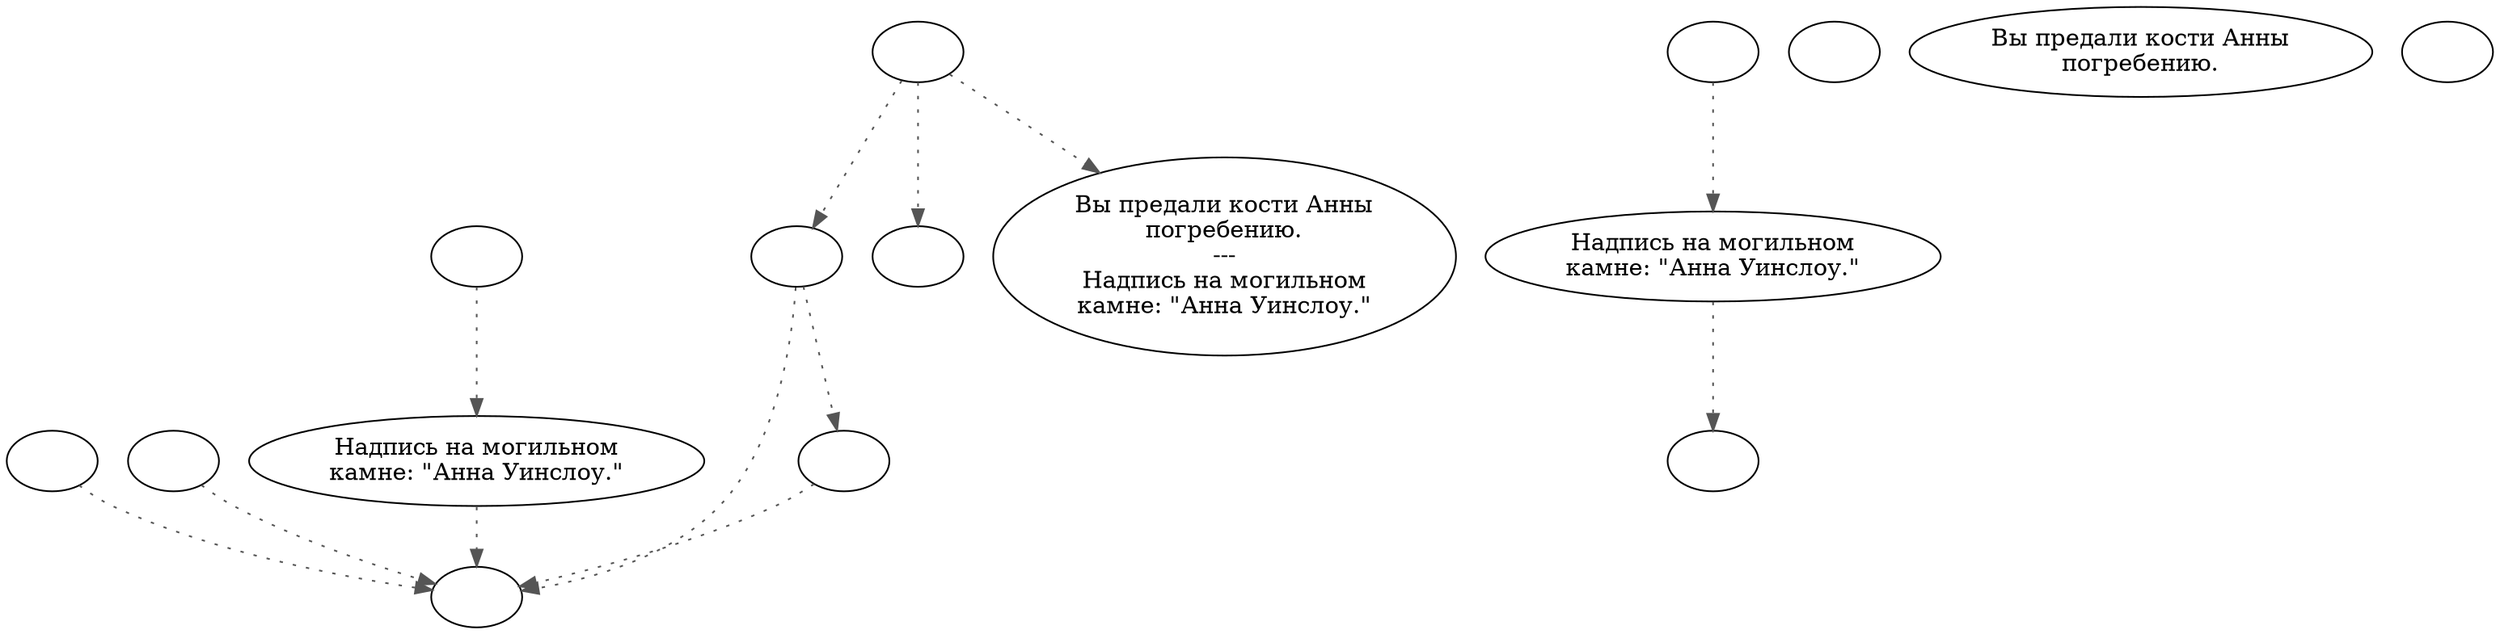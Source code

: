 digraph diAnnGrv {
  "def_use_obj_on_p_proc" [style=filled       fillcolor="#FFFFFF"       color="#000000"]
  "def_use_obj_on_p_proc" -> "Explode_Grave" [style=dotted color="#555555"]
  "def_use_obj_on_p_proc" -> "Set_Trap" [style=dotted color="#555555"]
  "def_use_obj_on_p_proc" [label=""]
  "pre_use_obj_on_p_proc" [style=filled       fillcolor="#FFFFFF"       color="#000000"]
  "pre_use_obj_on_p_proc" [label=""]
  "post_use_obj_on_p_proc" [style=filled       fillcolor="#FFFFFF"       color="#000000"]
  "post_use_obj_on_p_proc" [label="Вы предали кости Анны\nпогребению.\n---\nНадпись на могильном\nкамне: \"Анна Уинслоу.\""]
  "grave_description_proc" [style=filled       fillcolor="#FFFFFF"       color="#000000"]
  "grave_description_proc" -> "def_description_p_proc" [style=dotted color="#555555"]
  "grave_description_proc" [label="Надпись на могильном\nкамне: \"Анна Уинслоу.\""]
  "use_obj_on_p_proc" [style=filled       fillcolor="#FFFFFF"       color="#000000"]
  "use_obj_on_p_proc" -> "pre_use_obj_on_p_proc" [style=dotted color="#555555"]
  "use_obj_on_p_proc" -> "def_use_obj_on_p_proc" [style=dotted color="#555555"]
  "use_obj_on_p_proc" -> "post_use_obj_on_p_proc" [style=dotted color="#555555"]
  "use_obj_on_p_proc" [label=""]
  "description_p_proc" [style=filled       fillcolor="#FFFFFF"       color="#000000"]
  "description_p_proc" -> "grave_description_proc" [style=dotted color="#555555"]
  "description_p_proc" [label=""]
  "start" [style=filled       fillcolor="#FFFFFF"       color="#000000"]
  "start" [label=""]
  "look_at_p_proc" [style=filled       fillcolor="#FFFFFF"       color="#000000"]
  "look_at_p_proc" [label="Вы предали кости Анны\nпогребению."]
  "def_description_p_proc" [style=filled       fillcolor="#FFFFFF"       color="#000000"]
  "def_description_p_proc" [label=""]
  "map_enter_p_proc" [style=filled       fillcolor="#FFFFFF"       color="#000000"]
  "map_enter_p_proc" [label=""]
  "use_p_proc" [style=filled       fillcolor="#FFFFFF"       color="#000000"]
  "use_p_proc" -> "Explode_Grave" [style=dotted color="#555555"]
  "use_p_proc" [label=""]
  "pickup_p_proc" [style=filled       fillcolor="#FFFFFF"       color="#000000"]
  "pickup_p_proc" -> "Explode_Grave" [style=dotted color="#555555"]
  "pickup_p_proc" [label=""]
  "use_skill_on_p_proc" [style=filled       fillcolor="#FFFFFF"       color="#000000"]
  "use_skill_on_p_proc" -> "Disarm_Traps" [style=dotted color="#555555"]
  "use_skill_on_p_proc" [label=""]
  "Set_Trap" [style=filled       fillcolor="#FFFFFF"       color="#000000"]
  "Set_Trap" -> "Explode_Grave" [style=dotted color="#555555"]
  "Set_Trap" [label=""]
  "Explode_Grave" [style=filled       fillcolor="#FFFFFF"       color="#000000"]
  "Explode_Grave" [label=""]
  "Disarm_Traps" [style=filled       fillcolor="#FFFFFF"       color="#000000"]
  "Disarm_Traps" -> "Explode_Grave" [style=dotted color="#555555"]
  "Disarm_Traps" [label="Надпись на могильном\nкамне: \"Анна Уинслоу.\""]
}